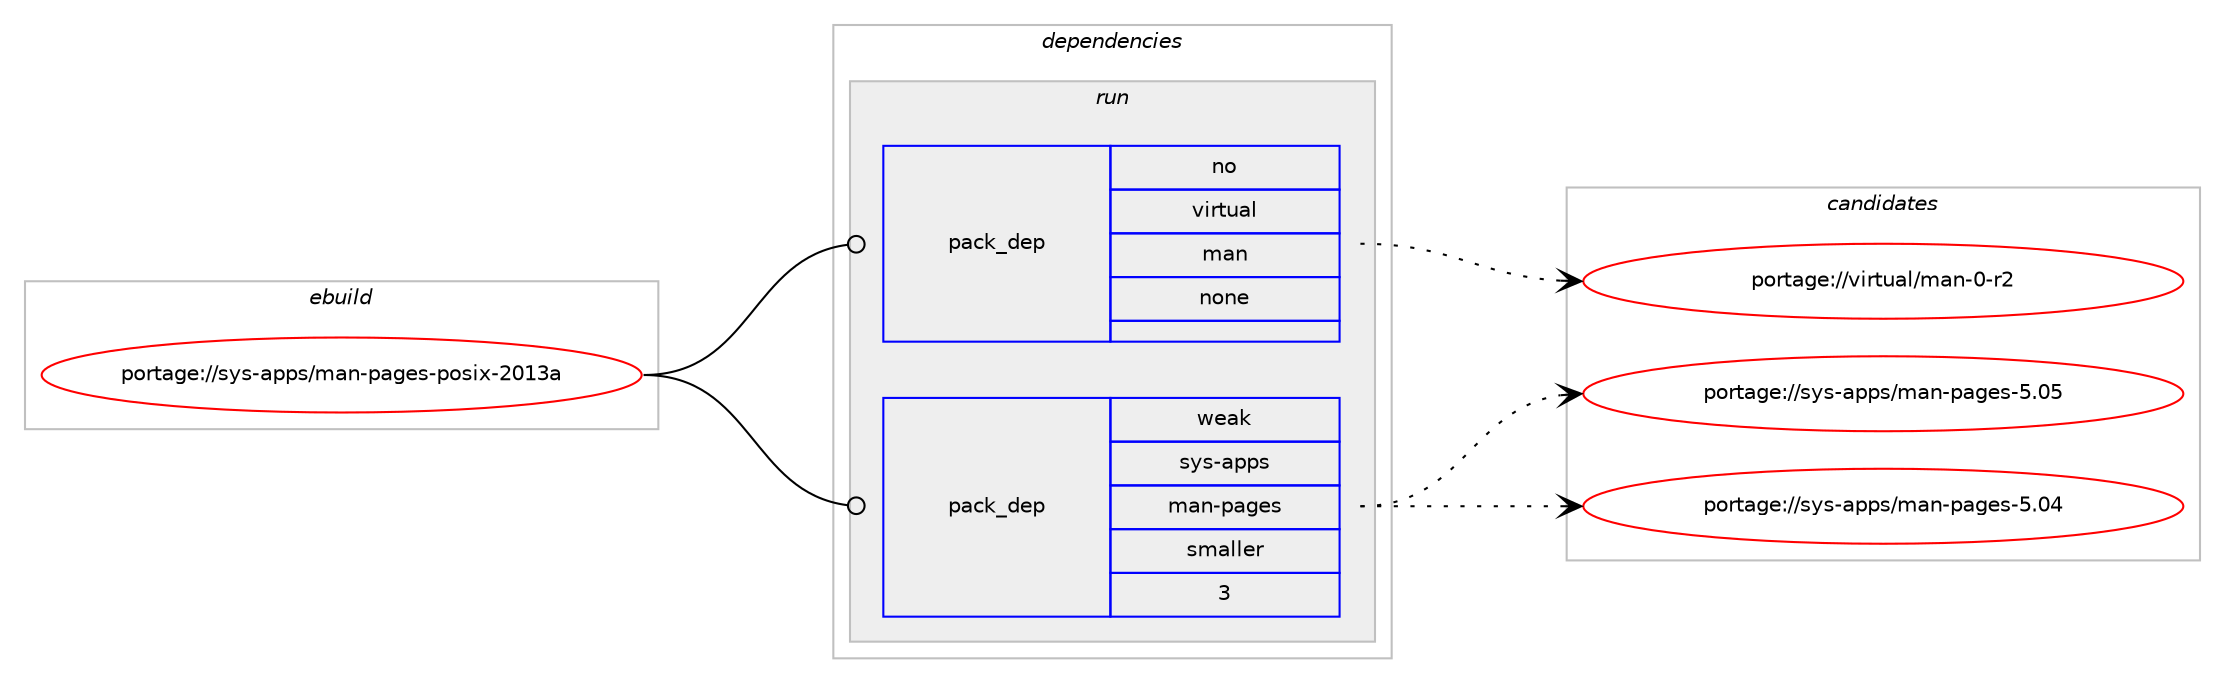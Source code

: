 digraph prolog {

# *************
# Graph options
# *************

newrank=true;
concentrate=true;
compound=true;
graph [rankdir=LR,fontname=Helvetica,fontsize=10,ranksep=1.5];#, ranksep=2.5, nodesep=0.2];
edge  [arrowhead=vee];
node  [fontname=Helvetica,fontsize=10];

# **********
# The ebuild
# **********

subgraph cluster_leftcol {
color=gray;
rank=same;
label=<<i>ebuild</i>>;
id [label="portage://sys-apps/man-pages-posix-2013a", color=red, width=4, href="../sys-apps/man-pages-posix-2013a.svg"];
}

# ****************
# The dependencies
# ****************

subgraph cluster_midcol {
color=gray;
label=<<i>dependencies</i>>;
subgraph cluster_compile {
fillcolor="#eeeeee";
style=filled;
label=<<i>compile</i>>;
}
subgraph cluster_compileandrun {
fillcolor="#eeeeee";
style=filled;
label=<<i>compile and run</i>>;
}
subgraph cluster_run {
fillcolor="#eeeeee";
style=filled;
label=<<i>run</i>>;
subgraph pack52190 {
dependency68042 [label=<<TABLE BORDER="0" CELLBORDER="1" CELLSPACING="0" CELLPADDING="4" WIDTH="220"><TR><TD ROWSPAN="6" CELLPADDING="30">pack_dep</TD></TR><TR><TD WIDTH="110">no</TD></TR><TR><TD>virtual</TD></TR><TR><TD>man</TD></TR><TR><TD>none</TD></TR><TR><TD></TD></TR></TABLE>>, shape=none, color=blue];
}
id:e -> dependency68042:w [weight=20,style="solid",arrowhead="odot"];
subgraph pack52191 {
dependency68043 [label=<<TABLE BORDER="0" CELLBORDER="1" CELLSPACING="0" CELLPADDING="4" WIDTH="220"><TR><TD ROWSPAN="6" CELLPADDING="30">pack_dep</TD></TR><TR><TD WIDTH="110">weak</TD></TR><TR><TD>sys-apps</TD></TR><TR><TD>man-pages</TD></TR><TR><TD>smaller</TD></TR><TR><TD>3</TD></TR></TABLE>>, shape=none, color=blue];
}
id:e -> dependency68043:w [weight=20,style="solid",arrowhead="odot"];
}
}

# **************
# The candidates
# **************

subgraph cluster_choices {
rank=same;
color=gray;
label=<<i>candidates</i>>;

subgraph choice52190 {
color=black;
nodesep=1;
choice11810511411611797108471099711045484511450 [label="portage://virtual/man-0-r2", color=red, width=4,href="../virtual/man-0-r2.svg"];
dependency68042:e -> choice11810511411611797108471099711045484511450:w [style=dotted,weight="100"];
}
subgraph choice52191 {
color=black;
nodesep=1;
choice1151211154597112112115471099711045112971031011154553464853 [label="portage://sys-apps/man-pages-5.05", color=red, width=4,href="../sys-apps/man-pages-5.05.svg"];
choice1151211154597112112115471099711045112971031011154553464852 [label="portage://sys-apps/man-pages-5.04", color=red, width=4,href="../sys-apps/man-pages-5.04.svg"];
dependency68043:e -> choice1151211154597112112115471099711045112971031011154553464853:w [style=dotted,weight="100"];
dependency68043:e -> choice1151211154597112112115471099711045112971031011154553464852:w [style=dotted,weight="100"];
}
}

}
